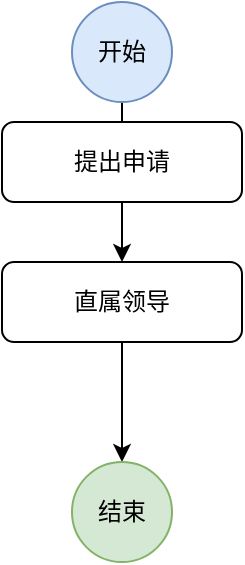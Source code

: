 <mxfile version="21.3.6" type="github">
  <diagram id="C5RBs43oDa-KdzZeNtuy" name="Page-1">
    <mxGraphModel dx="739" dy="470" grid="1" gridSize="10" guides="1" tooltips="1" connect="1" arrows="1" fold="1" page="1" pageScale="1" pageWidth="827" pageHeight="1169" math="0" shadow="0">
      <root>
        <mxCell id="WIyWlLk6GJQsqaUBKTNV-0" />
        <mxCell id="WIyWlLk6GJQsqaUBKTNV-1" parent="WIyWlLk6GJQsqaUBKTNV-0" />
        <mxCell id="zcBCMEjDf15NnDfFg0bB-15" style="edgeStyle=orthogonalEdgeStyle;rounded=0;orthogonalLoop=1;jettySize=auto;html=1;exitX=0.5;exitY=1;exitDx=0;exitDy=0;" edge="1" parent="WIyWlLk6GJQsqaUBKTNV-1" source="zcBCMEjDf15NnDfFg0bB-8" target="zcBCMEjDf15NnDfFg0bB-11">
          <mxGeometry relative="1" as="geometry" />
        </mxCell>
        <mxCell id="zcBCMEjDf15NnDfFg0bB-8" value="直属领导" style="rounded=1;whiteSpace=wrap;html=1;fontSize=12;glass=0;strokeWidth=1;shadow=0;" vertex="1" parent="WIyWlLk6GJQsqaUBKTNV-1">
          <mxGeometry x="179" y="220" width="120" height="40" as="geometry" />
        </mxCell>
        <mxCell id="zcBCMEjDf15NnDfFg0bB-9" style="edgeStyle=orthogonalEdgeStyle;rounded=0;orthogonalLoop=1;jettySize=auto;html=1;exitX=0.5;exitY=1;exitDx=0;exitDy=0;entryX=0.5;entryY=0;entryDx=0;entryDy=0;" edge="1" parent="WIyWlLk6GJQsqaUBKTNV-1" source="zcBCMEjDf15NnDfFg0bB-10" target="zcBCMEjDf15NnDfFg0bB-8">
          <mxGeometry relative="1" as="geometry" />
        </mxCell>
        <mxCell id="zcBCMEjDf15NnDfFg0bB-10" value="开始" style="ellipse;whiteSpace=wrap;html=1;aspect=fixed;fillColor=#dae8fc;strokeColor=#6c8ebf;" vertex="1" parent="WIyWlLk6GJQsqaUBKTNV-1">
          <mxGeometry x="214" y="90" width="50" height="50" as="geometry" />
        </mxCell>
        <mxCell id="zcBCMEjDf15NnDfFg0bB-11" value="结束" style="ellipse;whiteSpace=wrap;html=1;aspect=fixed;fillColor=#d5e8d4;strokeColor=#82b366;" vertex="1" parent="WIyWlLk6GJQsqaUBKTNV-1">
          <mxGeometry x="214" y="320" width="50" height="50" as="geometry" />
        </mxCell>
        <mxCell id="zcBCMEjDf15NnDfFg0bB-14" value="提出申请" style="rounded=1;whiteSpace=wrap;html=1;fontSize=12;glass=0;strokeWidth=1;shadow=0;" vertex="1" parent="WIyWlLk6GJQsqaUBKTNV-1">
          <mxGeometry x="179" y="150" width="120" height="40" as="geometry" />
        </mxCell>
      </root>
    </mxGraphModel>
  </diagram>
</mxfile>
